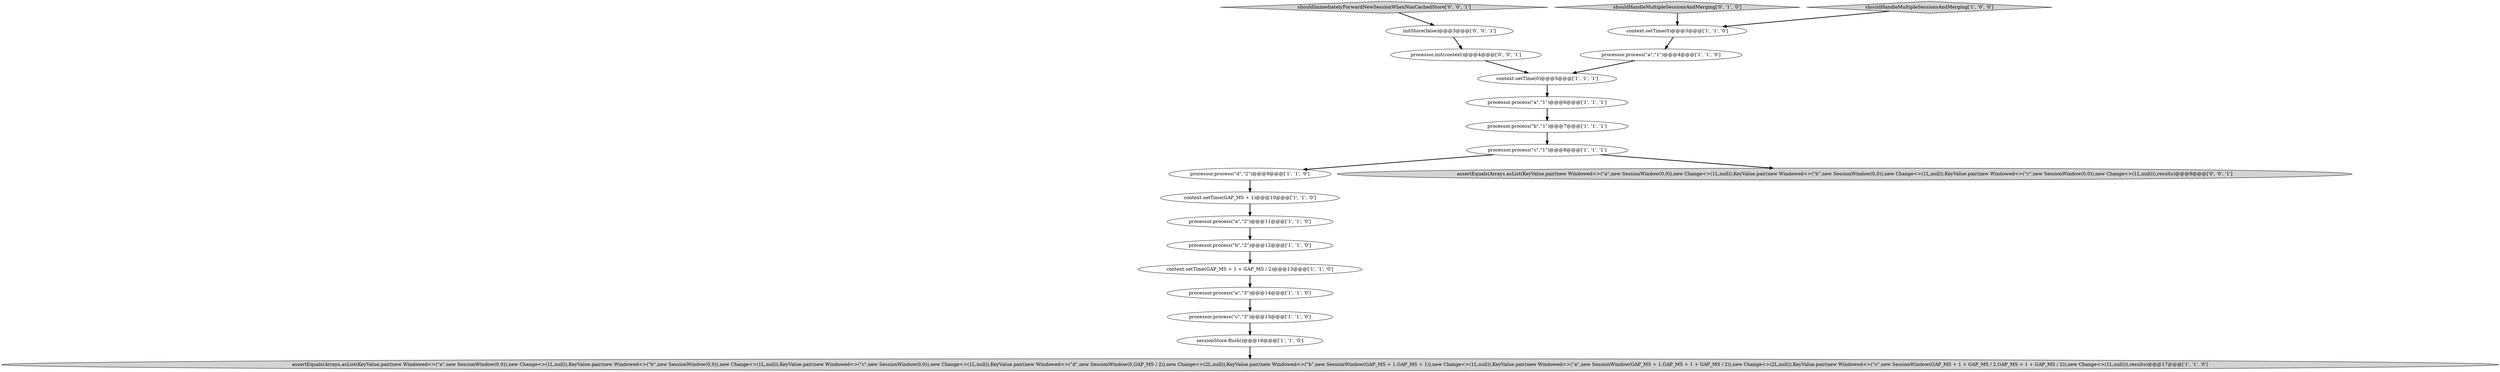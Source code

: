 digraph {
9 [style = filled, label = "context.setTime(GAP_MS + 1 + GAP_MS / 2)@@@13@@@['1', '1', '0']", fillcolor = white, shape = ellipse image = "AAA0AAABBB1BBB"];
0 [style = filled, label = "processor.process(\"a\",\"2\")@@@11@@@['1', '1', '0']", fillcolor = white, shape = ellipse image = "AAA0AAABBB1BBB"];
1 [style = filled, label = "sessionStore.flush()@@@16@@@['1', '1', '0']", fillcolor = white, shape = ellipse image = "AAA0AAABBB1BBB"];
14 [style = filled, label = "processor.process(\"c\",\"3\")@@@15@@@['1', '1', '0']", fillcolor = white, shape = ellipse image = "AAA0AAABBB1BBB"];
11 [style = filled, label = "processor.process(\"b\",\"1\")@@@7@@@['1', '1', '1']", fillcolor = white, shape = ellipse image = "AAA0AAABBB1BBB"];
17 [style = filled, label = "processor.init(context)@@@4@@@['0', '0', '1']", fillcolor = white, shape = ellipse image = "AAA0AAABBB3BBB"];
15 [style = filled, label = "context.setTime(0)@@@5@@@['1', '1', '1']", fillcolor = white, shape = ellipse image = "AAA0AAABBB1BBB"];
7 [style = filled, label = "processor.process(\"a\",\"1\")@@@4@@@['1', '1', '0']", fillcolor = white, shape = ellipse image = "AAA0AAABBB1BBB"];
4 [style = filled, label = "assertEquals(Arrays.asList(KeyValue.pair(new Windowed<>(\"a\",new SessionWindow(0,0)),new Change<>(1L,null)),KeyValue.pair(new Windowed<>(\"b\",new SessionWindow(0,0)),new Change<>(1L,null)),KeyValue.pair(new Windowed<>(\"c\",new SessionWindow(0,0)),new Change<>(1L,null)),KeyValue.pair(new Windowed<>(\"d\",new SessionWindow(0,GAP_MS / 2)),new Change<>(2L,null)),KeyValue.pair(new Windowed<>(\"b\",new SessionWindow(GAP_MS + 1,GAP_MS + 1)),new Change<>(1L,null)),KeyValue.pair(new Windowed<>(\"a\",new SessionWindow(GAP_MS + 1,GAP_MS + 1 + GAP_MS / 2)),new Change<>(2L,null)),KeyValue.pair(new Windowed<>(\"c\",new SessionWindow(GAP_MS + 1 + GAP_MS / 2,GAP_MS + 1 + GAP_MS / 2)),new Change<>(1L,null))),results)@@@17@@@['1', '1', '0']", fillcolor = lightgray, shape = ellipse image = "AAA0AAABBB1BBB"];
16 [style = filled, label = "shouldHandleMultipleSessionsAndMerging['0', '1', '0']", fillcolor = lightgray, shape = diamond image = "AAA0AAABBB2BBB"];
5 [style = filled, label = "processor.process(\"d\",\"2\")@@@9@@@['1', '1', '0']", fillcolor = white, shape = ellipse image = "AAA0AAABBB1BBB"];
20 [style = filled, label = "shouldImmediatelyForwardNewSessionWhenNonCachedStore['0', '0', '1']", fillcolor = lightgray, shape = diamond image = "AAA0AAABBB3BBB"];
19 [style = filled, label = "assertEquals(Arrays.asList(KeyValue.pair(new Windowed<>(\"a\",new SessionWindow(0,0)),new Change<>(1L,null)),KeyValue.pair(new Windowed<>(\"b\",new SessionWindow(0,0)),new Change<>(1L,null)),KeyValue.pair(new Windowed<>(\"c\",new SessionWindow(0,0)),new Change<>(1L,null))),results)@@@9@@@['0', '0', '1']", fillcolor = lightgray, shape = ellipse image = "AAA0AAABBB3BBB"];
2 [style = filled, label = "context.setTime(0)@@@3@@@['1', '1', '0']", fillcolor = white, shape = ellipse image = "AAA0AAABBB1BBB"];
8 [style = filled, label = "processor.process(\"c\",\"1\")@@@8@@@['1', '1', '1']", fillcolor = white, shape = ellipse image = "AAA0AAABBB1BBB"];
6 [style = filled, label = "processor.process(\"a\",\"3\")@@@14@@@['1', '1', '0']", fillcolor = white, shape = ellipse image = "AAA0AAABBB1BBB"];
13 [style = filled, label = "context.setTime(GAP_MS + 1)@@@10@@@['1', '1', '0']", fillcolor = white, shape = ellipse image = "AAA0AAABBB1BBB"];
10 [style = filled, label = "processor.process(\"a\",\"1\")@@@6@@@['1', '1', '1']", fillcolor = white, shape = ellipse image = "AAA0AAABBB1BBB"];
12 [style = filled, label = "processor.process(\"b\",\"2\")@@@12@@@['1', '1', '0']", fillcolor = white, shape = ellipse image = "AAA0AAABBB1BBB"];
3 [style = filled, label = "shouldHandleMultipleSessionsAndMerging['1', '0', '0']", fillcolor = lightgray, shape = diamond image = "AAA0AAABBB1BBB"];
18 [style = filled, label = "initStore(false)@@@3@@@['0', '0', '1']", fillcolor = white, shape = ellipse image = "AAA0AAABBB3BBB"];
6->14 [style = bold, label=""];
20->18 [style = bold, label=""];
18->17 [style = bold, label=""];
11->8 [style = bold, label=""];
7->15 [style = bold, label=""];
1->4 [style = bold, label=""];
15->10 [style = bold, label=""];
2->7 [style = bold, label=""];
8->5 [style = bold, label=""];
3->2 [style = bold, label=""];
16->2 [style = bold, label=""];
12->9 [style = bold, label=""];
8->19 [style = bold, label=""];
5->13 [style = bold, label=""];
14->1 [style = bold, label=""];
0->12 [style = bold, label=""];
9->6 [style = bold, label=""];
13->0 [style = bold, label=""];
17->15 [style = bold, label=""];
10->11 [style = bold, label=""];
}
